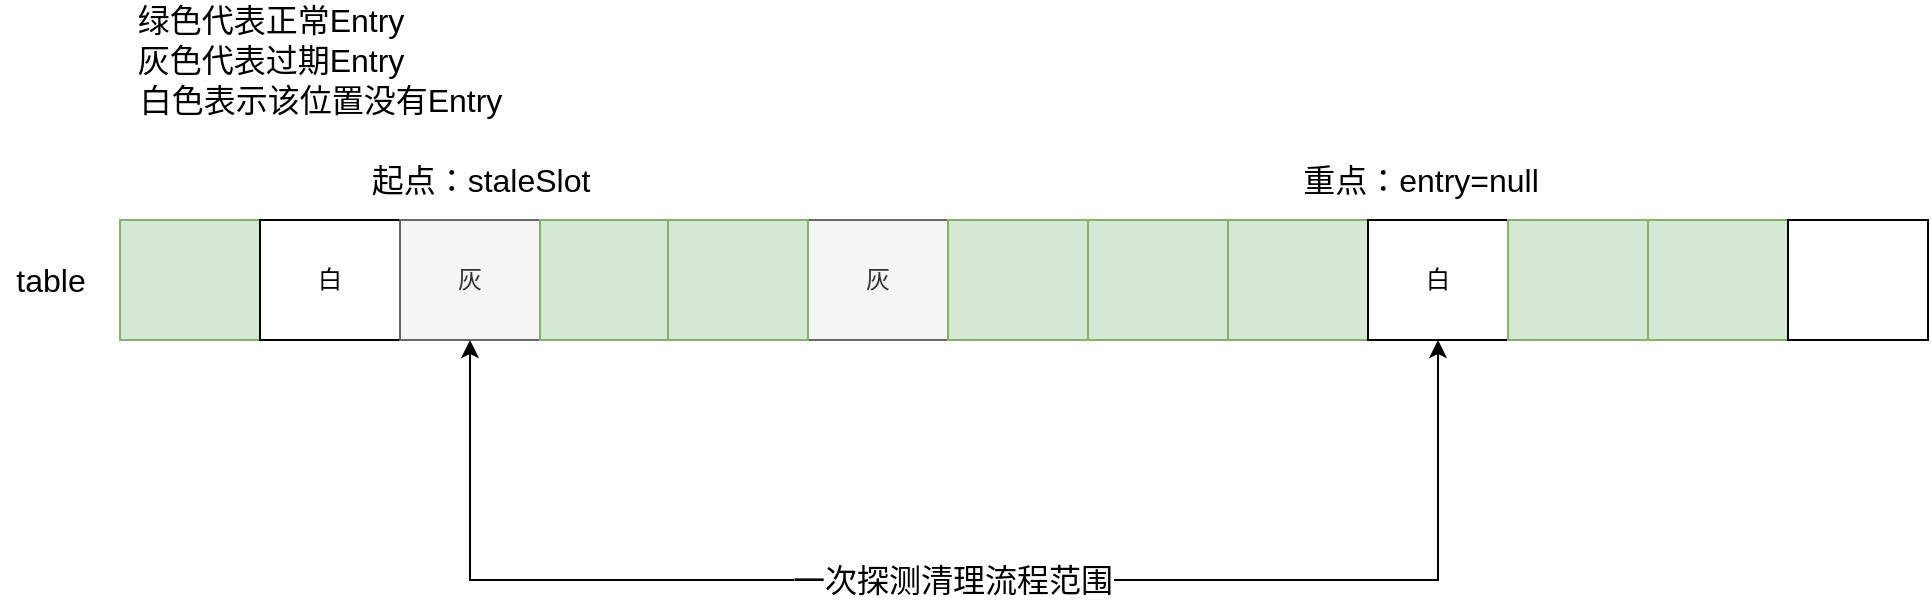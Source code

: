 <mxfile version="14.2.3" type="github">
  <diagram id="zd9JRvBI8FFPPl2JKIQh" name="第 1 页">
    <mxGraphModel dx="1298" dy="520" grid="1" gridSize="10" guides="1" tooltips="1" connect="1" arrows="1" fold="1" page="1" pageScale="1" pageWidth="827" pageHeight="1169" math="0" shadow="0">
      <root>
        <mxCell id="0" />
        <mxCell id="1" parent="0" />
        <mxCell id="XcQ16Qv8mTlHXhTi4DVz-1" value="" style="rounded=0;whiteSpace=wrap;html=1;" vertex="1" parent="1">
          <mxGeometry x="70" y="200" width="900" height="60" as="geometry" />
        </mxCell>
        <mxCell id="XcQ16Qv8mTlHXhTi4DVz-2" value="" style="rounded=0;whiteSpace=wrap;html=1;fillColor=#d5e8d4;strokeColor=#82b366;" vertex="1" parent="1">
          <mxGeometry x="70" y="200" width="70" height="60" as="geometry" />
        </mxCell>
        <mxCell id="XcQ16Qv8mTlHXhTi4DVz-3" value="白" style="rounded=0;whiteSpace=wrap;html=1;" vertex="1" parent="1">
          <mxGeometry x="140" y="200" width="70" height="60" as="geometry" />
        </mxCell>
        <mxCell id="XcQ16Qv8mTlHXhTi4DVz-4" value="灰" style="rounded=0;whiteSpace=wrap;html=1;fillColor=#f5f5f5;strokeColor=#666666;fontColor=#333333;" vertex="1" parent="1">
          <mxGeometry x="210" y="200" width="70" height="60" as="geometry" />
        </mxCell>
        <mxCell id="XcQ16Qv8mTlHXhTi4DVz-5" value="" style="rounded=0;whiteSpace=wrap;html=1;fillColor=#d5e8d4;strokeColor=#82b366;" vertex="1" parent="1">
          <mxGeometry x="624" y="200" width="70" height="60" as="geometry" />
        </mxCell>
        <mxCell id="XcQ16Qv8mTlHXhTi4DVz-6" value="灰" style="rounded=0;whiteSpace=wrap;html=1;fillColor=#f5f5f5;strokeColor=#666666;fontColor=#333333;" vertex="1" parent="1">
          <mxGeometry x="414" y="200" width="70" height="60" as="geometry" />
        </mxCell>
        <mxCell id="XcQ16Qv8mTlHXhTi4DVz-7" value="" style="rounded=0;whiteSpace=wrap;html=1;fillColor=#d5e8d4;strokeColor=#82b366;" vertex="1" parent="1">
          <mxGeometry x="280" y="200" width="70" height="60" as="geometry" />
        </mxCell>
        <mxCell id="XcQ16Qv8mTlHXhTi4DVz-8" value="" style="rounded=0;whiteSpace=wrap;html=1;fillColor=#d5e8d4;strokeColor=#82b366;" vertex="1" parent="1">
          <mxGeometry x="554" y="200" width="70" height="60" as="geometry" />
        </mxCell>
        <mxCell id="XcQ16Qv8mTlHXhTi4DVz-9" value="" style="rounded=0;whiteSpace=wrap;html=1;fillColor=#d5e8d4;strokeColor=#82b366;" vertex="1" parent="1">
          <mxGeometry x="344" y="200" width="70" height="60" as="geometry" />
        </mxCell>
        <mxCell id="XcQ16Qv8mTlHXhTi4DVz-10" value="" style="rounded=0;whiteSpace=wrap;html=1;fillColor=#d5e8d4;strokeColor=#82b366;" vertex="1" parent="1">
          <mxGeometry x="484" y="200" width="70" height="60" as="geometry" />
        </mxCell>
        <mxCell id="XcQ16Qv8mTlHXhTi4DVz-12" value="白" style="rounded=0;whiteSpace=wrap;html=1;" vertex="1" parent="1">
          <mxGeometry x="694" y="200" width="70" height="60" as="geometry" />
        </mxCell>
        <mxCell id="XcQ16Qv8mTlHXhTi4DVz-13" value="" style="rounded=0;whiteSpace=wrap;html=1;fillColor=#d5e8d4;strokeColor=#82b366;" vertex="1" parent="1">
          <mxGeometry x="764" y="200" width="70" height="60" as="geometry" />
        </mxCell>
        <mxCell id="XcQ16Qv8mTlHXhTi4DVz-14" value="" style="rounded=0;whiteSpace=wrap;html=1;fillColor=#d5e8d4;strokeColor=#82b366;" vertex="1" parent="1">
          <mxGeometry x="834" y="200" width="70" height="60" as="geometry" />
        </mxCell>
        <mxCell id="XcQ16Qv8mTlHXhTi4DVz-15" value="" style="rounded=0;whiteSpace=wrap;html=1;" vertex="1" parent="1">
          <mxGeometry x="904" y="200" width="70" height="60" as="geometry" />
        </mxCell>
        <mxCell id="XcQ16Qv8mTlHXhTi4DVz-16" value="绿色代表正常Entry" style="text;html=1;align=center;verticalAlign=middle;resizable=0;points=[];autosize=1;fontSize=16;" vertex="1" parent="1">
          <mxGeometry x="70" y="90" width="150" height="20" as="geometry" />
        </mxCell>
        <mxCell id="XcQ16Qv8mTlHXhTi4DVz-17" value="灰色代表过期Entry" style="text;html=1;align=center;verticalAlign=middle;resizable=0;points=[];autosize=1;fontSize=16;" vertex="1" parent="1">
          <mxGeometry x="70" y="110" width="150" height="20" as="geometry" />
        </mxCell>
        <mxCell id="XcQ16Qv8mTlHXhTi4DVz-18" value="白色表示该位置没有Entry" style="text;html=1;align=center;verticalAlign=middle;resizable=0;points=[];autosize=1;fontSize=16;" vertex="1" parent="1">
          <mxGeometry x="70" y="130" width="200" height="20" as="geometry" />
        </mxCell>
        <mxCell id="XcQ16Qv8mTlHXhTi4DVz-21" style="edgeStyle=orthogonalEdgeStyle;rounded=0;orthogonalLoop=1;jettySize=auto;html=1;fontSize=16;entryX=0.5;entryY=1;entryDx=0;entryDy=0;endArrow=classic;endFill=1;startArrow=classic;startFill=1;exitX=0.5;exitY=1;exitDx=0;exitDy=0;" edge="1" parent="1" source="XcQ16Qv8mTlHXhTi4DVz-12" target="XcQ16Qv8mTlHXhTi4DVz-4">
          <mxGeometry relative="1" as="geometry">
            <mxPoint x="220" y="420" as="targetPoint" />
            <mxPoint x="729" y="270" as="sourcePoint" />
            <Array as="points">
              <mxPoint x="729" y="380" />
              <mxPoint x="245" y="380" />
            </Array>
          </mxGeometry>
        </mxCell>
        <mxCell id="XcQ16Qv8mTlHXhTi4DVz-22" value="一次探测清理流程范围" style="edgeLabel;html=1;align=center;verticalAlign=middle;resizable=0;points=[];fontSize=16;" vertex="1" connectable="0" parent="XcQ16Qv8mTlHXhTi4DVz-21">
          <mxGeometry x="0.052" y="4" relative="1" as="geometry">
            <mxPoint x="18" y="-4" as="offset" />
          </mxGeometry>
        </mxCell>
        <mxCell id="XcQ16Qv8mTlHXhTi4DVz-23" value="起点：staleSlot" style="text;html=1;align=center;verticalAlign=middle;resizable=0;points=[];autosize=1;fontSize=16;" vertex="1" parent="1">
          <mxGeometry x="190" y="170" width="120" height="20" as="geometry" />
        </mxCell>
        <mxCell id="XcQ16Qv8mTlHXhTi4DVz-24" value="重点：entry=null" style="text;html=1;align=center;verticalAlign=middle;resizable=0;points=[];autosize=1;fontSize=16;" vertex="1" parent="1">
          <mxGeometry x="655" y="170" width="130" height="20" as="geometry" />
        </mxCell>
        <mxCell id="XcQ16Qv8mTlHXhTi4DVz-25" value="table" style="text;html=1;align=center;verticalAlign=middle;resizable=0;points=[];autosize=1;fontSize=16;" vertex="1" parent="1">
          <mxGeometry x="10" y="220" width="50" height="20" as="geometry" />
        </mxCell>
      </root>
    </mxGraphModel>
  </diagram>
</mxfile>
